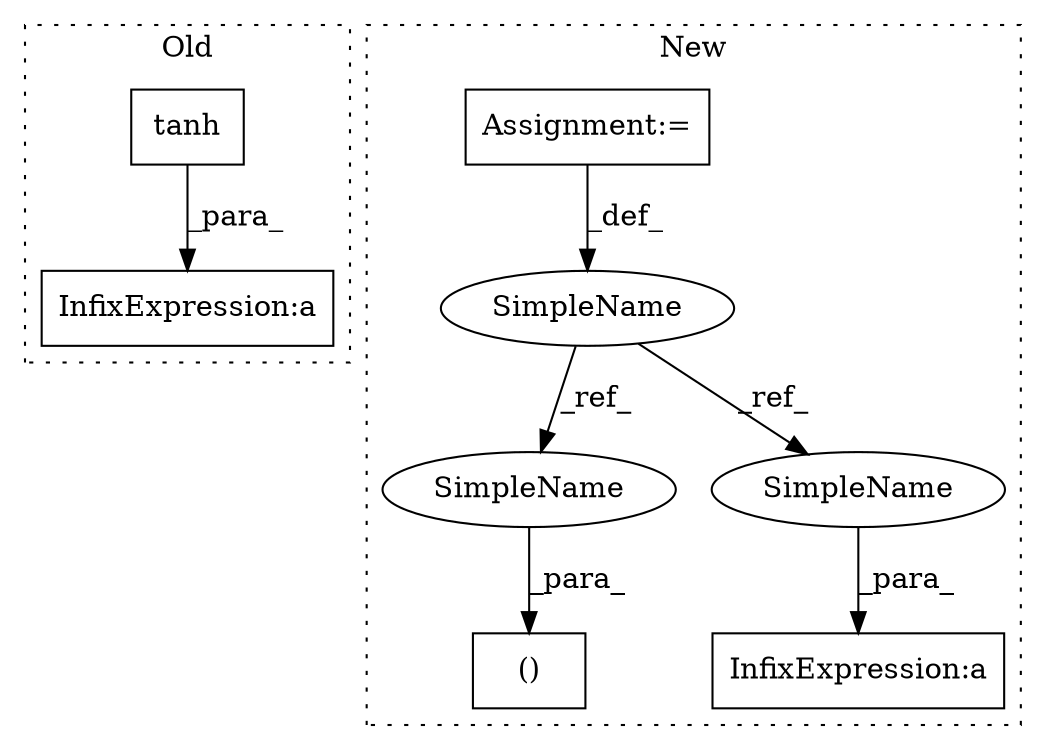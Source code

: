 digraph G {
subgraph cluster0 {
1 [label="tanh" a="32" s="3134,3154" l="5,1" shape="box"];
4 [label="InfixExpression:a" a="27" s="3568" l="3" shape="box"];
label = "Old";
style="dotted";
}
subgraph cluster1 {
2 [label="()" a="106" s="3880" l="26" shape="box"];
3 [label="Assignment:=" a="7" s="3668" l="6" shape="box"];
5 [label="InfixExpression:a" a="27" s="4552" l="3" shape="box"];
6 [label="SimpleName" a="42" s="3668" l="6" shape="ellipse"];
7 [label="SimpleName" a="42" s="3900" l="6" shape="ellipse"];
8 [label="SimpleName" a="42" s="4546" l="6" shape="ellipse"];
label = "New";
style="dotted";
}
1 -> 4 [label="_para_"];
3 -> 6 [label="_def_"];
6 -> 8 [label="_ref_"];
6 -> 7 [label="_ref_"];
7 -> 2 [label="_para_"];
8 -> 5 [label="_para_"];
}